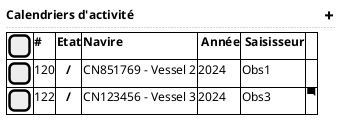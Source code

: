 @startsalt
{
  <b>Calendriers d'activité                                                             <&plus>
  ..
	{#

     [  ] | <b># | <b>Etat | <b>Navire   | <b> Année | <b> Saisisseur | .
     [  ] | 120 | <b>   / | CN851769 - Vessel 2 | 2024 | Obs1 | .
     [  ] | 122 | <b>   / | CN123456 - Vessel 3 | 2024 | Obs3 | <&comment-square>
    }

}
@endsalt